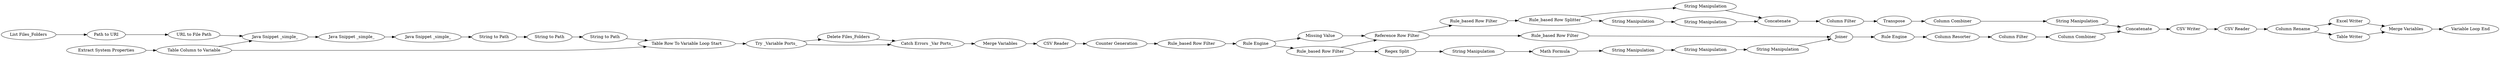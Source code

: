 digraph {
	42 -> 44
	85 -> 16
	7 -> 8
	75 -> 88
	8 -> 13
	41 -> 43
	16 -> 82
	67 -> 49
	71 -> 72
	56 -> 63
	35 -> 56
	63 -> 75
	15 -> 13
	74 -> 79
	63 -> 68
	55 -> 57
	80 -> 79
	61 -> 69
	87 -> 47
	46 -> 48
	69 -> 70
	59 -> 58
	14 -> 15
	91 -> 93
	44 -> 45
	57 -> 59
	48 -> 94
	68 -> 69
	13 -> 81
	76 -> 77
	77 -> 78
	78 -> 80
	36 -> 63
	81 -> 85
	79 -> 46
	84 -> 87
	86 -> 41
	88 -> 91
	82 -> 86
	72 -> 74
	35 -> 36
	94 -> 84
	6 -> 7
	60 -> 61
	70 -> 71
	56 -> 55
	89 -> 90
	83 -> 87
	15 -> 41
	58 -> 60
	43 -> 44
	1 -> 67
	43 -> 42
	88 -> 89
	49 -> 35
	90 -> 93
	94 -> 83
	93 -> 76
	45 -> 1
	91 [label="String Manipulation"]
	57 [label="String Manipulation"]
	55 [label="Regex Split"]
	7 [label="Path to URI"]
	79 [label=Concatenate]
	89 [label="String Manipulation"]
	58 [label="String Manipulation"]
	8 [label="URL to File Path"]
	74 [label="Column Combiner"]
	78 [label="Column Combiner"]
	49 [label="Rule_based Row Filter"]
	84 [label="Excel Writer"]
	41 [label="Table Row To Variable Loop Start"]
	56 [label="Rule_based Row Filter"]
	6 [label="List Files_Folders"]
	15 [label="Table Column to Variable"]
	75 [label="Rule_based Row Filter"]
	59 [label="Math Formula"]
	85 [label="Java Snippet _simple_"]
	16 [label="String to Path"]
	48 [label="CSV Reader"]
	86 [label="String to Path"]
	1 [label="CSV Reader"]
	42 [label="Delete Files_Folders"]
	90 [label="String Manipulation"]
	68 [label="Rule_based Row Filter"]
	87 [label="Merge Variables"]
	67 [label="Counter Generation"]
	72 [label="Column Filter"]
	47 [label="Variable Loop End"]
	63 [label="Reference Row Filter"]
	61 [label="String Manipulation"]
	76 [label="Column Filter"]
	77 [label=Transpose]
	14 [label="Extract System Properties"]
	93 [label=Concatenate]
	83 [label="Table Writer"]
	60 [label="String Manipulation"]
	81 [label="Java Snippet _simple_"]
	94 [label="Column Rename"]
	13 [label="Java Snippet _simple_"]
	35 [label="Rule Engine"]
	43 [label="Try _Variable Ports_"]
	44 [label="Catch Errors _Var Ports_"]
	82 [label="String to Path"]
	70 [label="Rule Engine"]
	69 [label=Joiner]
	36 [label="Missing Value"]
	71 [label="Column Resorter"]
	46 [label="CSV Writer"]
	88 [label="Rule_based Row Splitter"]
	80 [label="String Manipulation"]
	45 [label="Merge Variables"]
	rankdir=LR
}
